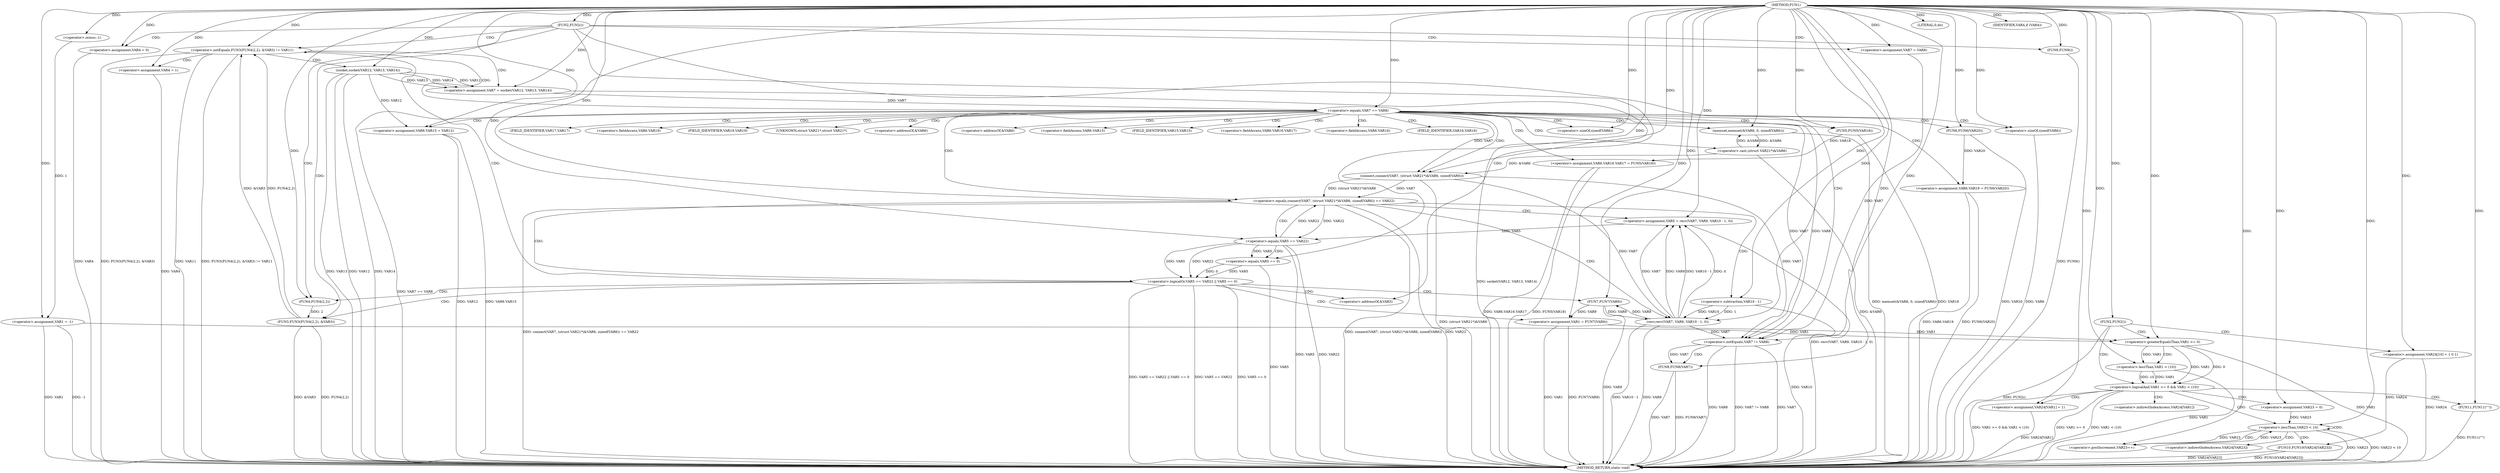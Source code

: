 digraph FUN1 {  
"1000100" [label = "(METHOD,FUN1)" ]
"1000264" [label = "(METHOD_RETURN,static void)" ]
"1000103" [label = "(<operator>.assignment,VAR1 = -1)" ]
"1000105" [label = "(<operator>.minus,-1)" ]
"1000108" [label = "(FUN2,FUN2())" ]
"1000113" [label = "(<operator>.assignment,VAR4 = 0)" ]
"1000119" [label = "(<operator>.assignment,VAR7 = VAR8)" ]
"1000126" [label = "(<operator>.notEquals,FUN3(FUN4(2,2), &VAR3) != VAR11)" ]
"1000127" [label = "(FUN3,FUN3(FUN4(2,2), &VAR3))" ]
"1000128" [label = "(FUN4,FUN4(2,2))" ]
"1000136" [label = "(<operator>.assignment,VAR4 = 1)" ]
"1000139" [label = "(<operator>.assignment,VAR7 = socket(VAR12, VAR13, VAR14))" ]
"1000141" [label = "(socket,socket(VAR12, VAR13, VAR14))" ]
"1000146" [label = "(<operator>.equals,VAR7 == VAR8)" ]
"1000151" [label = "(memset,memset(&VAR6, 0, sizeof(VAR6)))" ]
"1000155" [label = "(<operator>.sizeOf,sizeof(VAR6))" ]
"1000157" [label = "(<operator>.assignment,VAR6.VAR15 = VAR12)" ]
"1000162" [label = "(<operator>.assignment,VAR6.VAR16.VAR17 = FUN5(VAR18))" ]
"1000168" [label = "(FUN5,FUN5(VAR18))" ]
"1000170" [label = "(<operator>.assignment,VAR6.VAR19 = FUN6(VAR20))" ]
"1000174" [label = "(FUN6,FUN6(VAR20))" ]
"1000177" [label = "(<operator>.equals,connect(VAR7, (struct VAR21*)&VAR6, sizeof(VAR6)) == VAR22)" ]
"1000178" [label = "(connect,connect(VAR7, (struct VAR21*)&VAR6, sizeof(VAR6)))" ]
"1000180" [label = "(<operator>.cast,(struct VAR21*)&VAR6)" ]
"1000184" [label = "(<operator>.sizeOf,sizeof(VAR6))" ]
"1000189" [label = "(<operator>.assignment,VAR5 = recv(VAR7, VAR9, VAR10 - 1, 0))" ]
"1000191" [label = "(recv,recv(VAR7, VAR9, VAR10 - 1, 0))" ]
"1000194" [label = "(<operator>.subtraction,VAR10 - 1)" ]
"1000199" [label = "(<operator>.logicalOr,VAR5 == VAR22 || VAR5 == 0)" ]
"1000200" [label = "(<operator>.equals,VAR5 == VAR22)" ]
"1000203" [label = "(<operator>.equals,VAR5 == 0)" ]
"1000208" [label = "(<operator>.assignment,VAR1 = FUN7(VAR9))" ]
"1000210" [label = "(FUN7,FUN7(VAR9))" ]
"1000212" [label = "(LITERAL,0,do)" ]
"1000214" [label = "(<operator>.notEquals,VAR7 != VAR8)" ]
"1000218" [label = "(FUN8,FUN8(VAR7))" ]
"1000221" [label = "(IDENTIFIER,VAR4,if (VAR4))" ]
"1000223" [label = "(FUN9,FUN9())" ]
"1000225" [label = "(FUN2,FUN2())" ]
"1000230" [label = "(<operator>.assignment,VAR24[10] = { 0 })" ]
"1000233" [label = "(<operator>.logicalAnd,VAR1 >= 0 && VAR1 < (10))" ]
"1000234" [label = "(<operator>.greaterEqualsThan,VAR1 >= 0)" ]
"1000237" [label = "(<operator>.lessThan,VAR1 < (10))" ]
"1000241" [label = "(<operator>.assignment,VAR24[VAR1] = 1)" ]
"1000247" [label = "(<operator>.assignment,VAR23 = 0)" ]
"1000250" [label = "(<operator>.lessThan,VAR23 < 10)" ]
"1000253" [label = "(<operator>.postIncrement,VAR23++)" ]
"1000256" [label = "(FUN10,FUN10(VAR24[VAR23]))" ]
"1000262" [label = "(FUN11,FUN11(\"\"))" ]
"1000131" [label = "(<operator>.addressOf,&VAR3)" ]
"1000152" [label = "(<operator>.addressOf,&VAR6)" ]
"1000158" [label = "(<operator>.fieldAccess,VAR6.VAR15)" ]
"1000160" [label = "(FIELD_IDENTIFIER,VAR15,VAR15)" ]
"1000163" [label = "(<operator>.fieldAccess,VAR6.VAR16.VAR17)" ]
"1000164" [label = "(<operator>.fieldAccess,VAR6.VAR16)" ]
"1000166" [label = "(FIELD_IDENTIFIER,VAR16,VAR16)" ]
"1000167" [label = "(FIELD_IDENTIFIER,VAR17,VAR17)" ]
"1000171" [label = "(<operator>.fieldAccess,VAR6.VAR19)" ]
"1000173" [label = "(FIELD_IDENTIFIER,VAR19,VAR19)" ]
"1000181" [label = "(UNKNOWN,struct VAR21*,struct VAR21*)" ]
"1000182" [label = "(<operator>.addressOf,&VAR6)" ]
"1000242" [label = "(<operator>.indirectIndexAccess,VAR24[VAR1])" ]
"1000257" [label = "(<operator>.indirectIndexAccess,VAR24[VAR23])" ]
  "1000184" -> "1000264"  [ label = "DDG: VAR6"] 
  "1000103" -> "1000264"  [ label = "DDG: VAR1"] 
  "1000126" -> "1000264"  [ label = "DDG: FUN3(FUN4(2,2), &VAR3)"] 
  "1000230" -> "1000264"  [ label = "DDG: VAR24"] 
  "1000126" -> "1000264"  [ label = "DDG: VAR11"] 
  "1000262" -> "1000264"  [ label = "DDG: FUN11(\"\")"] 
  "1000199" -> "1000264"  [ label = "DDG: VAR5 == VAR22 || VAR5 == 0"] 
  "1000157" -> "1000264"  [ label = "DDG: VAR12"] 
  "1000180" -> "1000264"  [ label = "DDG: &VAR6"] 
  "1000177" -> "1000264"  [ label = "DDG: connect(VAR7, (struct VAR21*)&VAR6, sizeof(VAR6))"] 
  "1000162" -> "1000264"  [ label = "DDG: FUN5(VAR18)"] 
  "1000177" -> "1000264"  [ label = "DDG: VAR22"] 
  "1000126" -> "1000264"  [ label = "DDG: FUN3(FUN4(2,2), &VAR3) != VAR11"] 
  "1000141" -> "1000264"  [ label = "DDG: VAR12"] 
  "1000225" -> "1000264"  [ label = "DDG: FUN2()"] 
  "1000250" -> "1000264"  [ label = "DDG: VAR23"] 
  "1000191" -> "1000264"  [ label = "DDG: VAR10 - 1"] 
  "1000200" -> "1000264"  [ label = "DDG: VAR5"] 
  "1000223" -> "1000264"  [ label = "DDG: FUN9()"] 
  "1000233" -> "1000264"  [ label = "DDG: VAR1 < (10)"] 
  "1000208" -> "1000264"  [ label = "DDG: VAR1"] 
  "1000208" -> "1000264"  [ label = "DDG: FUN7(VAR9)"] 
  "1000151" -> "1000264"  [ label = "DDG: memset(&VAR6, 0, sizeof(VAR6))"] 
  "1000233" -> "1000264"  [ label = "DDG: VAR1 >= 0 && VAR1 < (10)"] 
  "1000168" -> "1000264"  [ label = "DDG: VAR18"] 
  "1000234" -> "1000264"  [ label = "DDG: VAR1"] 
  "1000199" -> "1000264"  [ label = "DDG: VAR5 == VAR22"] 
  "1000214" -> "1000264"  [ label = "DDG: VAR8"] 
  "1000103" -> "1000264"  [ label = "DDG: -1"] 
  "1000218" -> "1000264"  [ label = "DDG: VAR7"] 
  "1000214" -> "1000264"  [ label = "DDG: VAR7 != VAR8"] 
  "1000237" -> "1000264"  [ label = "DDG: VAR1"] 
  "1000113" -> "1000264"  [ label = "DDG: VAR4"] 
  "1000139" -> "1000264"  [ label = "DDG: socket(VAR12, VAR13, VAR14)"] 
  "1000194" -> "1000264"  [ label = "DDG: VAR10"] 
  "1000141" -> "1000264"  [ label = "DDG: VAR14"] 
  "1000157" -> "1000264"  [ label = "DDG: VAR6.VAR15"] 
  "1000189" -> "1000264"  [ label = "DDG: recv(VAR7, VAR9, VAR10 - 1, 0)"] 
  "1000178" -> "1000264"  [ label = "DDG: (struct VAR21*)&VAR6"] 
  "1000218" -> "1000264"  [ label = "DDG: FUN8(VAR7)"] 
  "1000199" -> "1000264"  [ label = "DDG: VAR5 == 0"] 
  "1000191" -> "1000264"  [ label = "DDG: VAR9"] 
  "1000210" -> "1000264"  [ label = "DDG: VAR9"] 
  "1000233" -> "1000264"  [ label = "DDG: VAR1 >= 0"] 
  "1000241" -> "1000264"  [ label = "DDG: VAR24[VAR1]"] 
  "1000170" -> "1000264"  [ label = "DDG: VAR6.VAR19"] 
  "1000141" -> "1000264"  [ label = "DDG: VAR13"] 
  "1000214" -> "1000264"  [ label = "DDG: VAR7"] 
  "1000177" -> "1000264"  [ label = "DDG: connect(VAR7, (struct VAR21*)&VAR6, sizeof(VAR6)) == VAR22"] 
  "1000256" -> "1000264"  [ label = "DDG: VAR24[VAR23]"] 
  "1000127" -> "1000264"  [ label = "DDG: FUN4(2,2)"] 
  "1000250" -> "1000264"  [ label = "DDG: VAR23 < 10"] 
  "1000256" -> "1000264"  [ label = "DDG: FUN10(VAR24[VAR23])"] 
  "1000162" -> "1000264"  [ label = "DDG: VAR6.VAR16.VAR17"] 
  "1000146" -> "1000264"  [ label = "DDG: VAR7 == VAR8"] 
  "1000170" -> "1000264"  [ label = "DDG: FUN6(VAR20)"] 
  "1000136" -> "1000264"  [ label = "DDG: VAR4"] 
  "1000174" -> "1000264"  [ label = "DDG: VAR20"] 
  "1000203" -> "1000264"  [ label = "DDG: VAR5"] 
  "1000127" -> "1000264"  [ label = "DDG: &VAR3"] 
  "1000200" -> "1000264"  [ label = "DDG: VAR22"] 
  "1000105" -> "1000103"  [ label = "DDG: 1"] 
  "1000100" -> "1000103"  [ label = "DDG: "] 
  "1000100" -> "1000105"  [ label = "DDG: "] 
  "1000100" -> "1000108"  [ label = "DDG: "] 
  "1000100" -> "1000113"  [ label = "DDG: "] 
  "1000100" -> "1000119"  [ label = "DDG: "] 
  "1000127" -> "1000126"  [ label = "DDG: FUN4(2,2)"] 
  "1000127" -> "1000126"  [ label = "DDG: &VAR3"] 
  "1000128" -> "1000127"  [ label = "DDG: 2"] 
  "1000100" -> "1000128"  [ label = "DDG: "] 
  "1000100" -> "1000126"  [ label = "DDG: "] 
  "1000100" -> "1000136"  [ label = "DDG: "] 
  "1000141" -> "1000139"  [ label = "DDG: VAR12"] 
  "1000141" -> "1000139"  [ label = "DDG: VAR13"] 
  "1000141" -> "1000139"  [ label = "DDG: VAR14"] 
  "1000100" -> "1000139"  [ label = "DDG: "] 
  "1000100" -> "1000141"  [ label = "DDG: "] 
  "1000139" -> "1000146"  [ label = "DDG: VAR7"] 
  "1000100" -> "1000146"  [ label = "DDG: "] 
  "1000180" -> "1000151"  [ label = "DDG: &VAR6"] 
  "1000100" -> "1000151"  [ label = "DDG: "] 
  "1000100" -> "1000155"  [ label = "DDG: "] 
  "1000141" -> "1000157"  [ label = "DDG: VAR12"] 
  "1000100" -> "1000157"  [ label = "DDG: "] 
  "1000168" -> "1000162"  [ label = "DDG: VAR18"] 
  "1000100" -> "1000168"  [ label = "DDG: "] 
  "1000174" -> "1000170"  [ label = "DDG: VAR20"] 
  "1000100" -> "1000174"  [ label = "DDG: "] 
  "1000178" -> "1000177"  [ label = "DDG: VAR7"] 
  "1000178" -> "1000177"  [ label = "DDG: (struct VAR21*)&VAR6"] 
  "1000146" -> "1000178"  [ label = "DDG: VAR7"] 
  "1000100" -> "1000178"  [ label = "DDG: "] 
  "1000180" -> "1000178"  [ label = "DDG: &VAR6"] 
  "1000151" -> "1000180"  [ label = "DDG: &VAR6"] 
  "1000100" -> "1000184"  [ label = "DDG: "] 
  "1000200" -> "1000177"  [ label = "DDG: VAR22"] 
  "1000100" -> "1000177"  [ label = "DDG: "] 
  "1000191" -> "1000189"  [ label = "DDG: VAR7"] 
  "1000191" -> "1000189"  [ label = "DDG: VAR9"] 
  "1000191" -> "1000189"  [ label = "DDG: VAR10 - 1"] 
  "1000191" -> "1000189"  [ label = "DDG: 0"] 
  "1000100" -> "1000189"  [ label = "DDG: "] 
  "1000178" -> "1000191"  [ label = "DDG: VAR7"] 
  "1000100" -> "1000191"  [ label = "DDG: "] 
  "1000210" -> "1000191"  [ label = "DDG: VAR9"] 
  "1000194" -> "1000191"  [ label = "DDG: VAR10"] 
  "1000194" -> "1000191"  [ label = "DDG: 1"] 
  "1000100" -> "1000194"  [ label = "DDG: "] 
  "1000200" -> "1000199"  [ label = "DDG: VAR5"] 
  "1000200" -> "1000199"  [ label = "DDG: VAR22"] 
  "1000189" -> "1000200"  [ label = "DDG: VAR5"] 
  "1000100" -> "1000200"  [ label = "DDG: "] 
  "1000177" -> "1000200"  [ label = "DDG: VAR22"] 
  "1000203" -> "1000199"  [ label = "DDG: VAR5"] 
  "1000203" -> "1000199"  [ label = "DDG: 0"] 
  "1000200" -> "1000203"  [ label = "DDG: VAR5"] 
  "1000100" -> "1000203"  [ label = "DDG: "] 
  "1000210" -> "1000208"  [ label = "DDG: VAR9"] 
  "1000100" -> "1000208"  [ label = "DDG: "] 
  "1000191" -> "1000210"  [ label = "DDG: VAR9"] 
  "1000100" -> "1000210"  [ label = "DDG: "] 
  "1000100" -> "1000212"  [ label = "DDG: "] 
  "1000178" -> "1000214"  [ label = "DDG: VAR7"] 
  "1000119" -> "1000214"  [ label = "DDG: VAR7"] 
  "1000146" -> "1000214"  [ label = "DDG: VAR7"] 
  "1000191" -> "1000214"  [ label = "DDG: VAR7"] 
  "1000100" -> "1000214"  [ label = "DDG: "] 
  "1000146" -> "1000214"  [ label = "DDG: VAR8"] 
  "1000214" -> "1000218"  [ label = "DDG: VAR7"] 
  "1000100" -> "1000218"  [ label = "DDG: "] 
  "1000100" -> "1000221"  [ label = "DDG: "] 
  "1000100" -> "1000223"  [ label = "DDG: "] 
  "1000100" -> "1000225"  [ label = "DDG: "] 
  "1000100" -> "1000230"  [ label = "DDG: "] 
  "1000234" -> "1000233"  [ label = "DDG: VAR1"] 
  "1000234" -> "1000233"  [ label = "DDG: 0"] 
  "1000208" -> "1000234"  [ label = "DDG: VAR1"] 
  "1000103" -> "1000234"  [ label = "DDG: VAR1"] 
  "1000100" -> "1000234"  [ label = "DDG: "] 
  "1000237" -> "1000233"  [ label = "DDG: VAR1"] 
  "1000237" -> "1000233"  [ label = "DDG: 10"] 
  "1000234" -> "1000237"  [ label = "DDG: VAR1"] 
  "1000100" -> "1000237"  [ label = "DDG: "] 
  "1000100" -> "1000241"  [ label = "DDG: "] 
  "1000100" -> "1000247"  [ label = "DDG: "] 
  "1000247" -> "1000250"  [ label = "DDG: VAR23"] 
  "1000253" -> "1000250"  [ label = "DDG: VAR23"] 
  "1000100" -> "1000250"  [ label = "DDG: "] 
  "1000250" -> "1000253"  [ label = "DDG: VAR23"] 
  "1000100" -> "1000253"  [ label = "DDG: "] 
  "1000230" -> "1000256"  [ label = "DDG: VAR24"] 
  "1000100" -> "1000262"  [ label = "DDG: "] 
  "1000108" -> "1000127"  [ label = "CDG: "] 
  "1000108" -> "1000128"  [ label = "CDG: "] 
  "1000108" -> "1000214"  [ label = "CDG: "] 
  "1000108" -> "1000126"  [ label = "CDG: "] 
  "1000108" -> "1000119"  [ label = "CDG: "] 
  "1000108" -> "1000131"  [ label = "CDG: "] 
  "1000108" -> "1000113"  [ label = "CDG: "] 
  "1000108" -> "1000223"  [ label = "CDG: "] 
  "1000126" -> "1000141"  [ label = "CDG: "] 
  "1000126" -> "1000139"  [ label = "CDG: "] 
  "1000126" -> "1000146"  [ label = "CDG: "] 
  "1000126" -> "1000136"  [ label = "CDG: "] 
  "1000146" -> "1000164"  [ label = "CDG: "] 
  "1000146" -> "1000174"  [ label = "CDG: "] 
  "1000146" -> "1000182"  [ label = "CDG: "] 
  "1000146" -> "1000166"  [ label = "CDG: "] 
  "1000146" -> "1000180"  [ label = "CDG: "] 
  "1000146" -> "1000157"  [ label = "CDG: "] 
  "1000146" -> "1000167"  [ label = "CDG: "] 
  "1000146" -> "1000151"  [ label = "CDG: "] 
  "1000146" -> "1000160"  [ label = "CDG: "] 
  "1000146" -> "1000152"  [ label = "CDG: "] 
  "1000146" -> "1000163"  [ label = "CDG: "] 
  "1000146" -> "1000168"  [ label = "CDG: "] 
  "1000146" -> "1000178"  [ label = "CDG: "] 
  "1000146" -> "1000173"  [ label = "CDG: "] 
  "1000146" -> "1000158"  [ label = "CDG: "] 
  "1000146" -> "1000155"  [ label = "CDG: "] 
  "1000146" -> "1000170"  [ label = "CDG: "] 
  "1000146" -> "1000171"  [ label = "CDG: "] 
  "1000146" -> "1000184"  [ label = "CDG: "] 
  "1000146" -> "1000177"  [ label = "CDG: "] 
  "1000146" -> "1000162"  [ label = "CDG: "] 
  "1000146" -> "1000181"  [ label = "CDG: "] 
  "1000177" -> "1000200"  [ label = "CDG: "] 
  "1000177" -> "1000191"  [ label = "CDG: "] 
  "1000177" -> "1000199"  [ label = "CDG: "] 
  "1000177" -> "1000194"  [ label = "CDG: "] 
  "1000177" -> "1000189"  [ label = "CDG: "] 
  "1000199" -> "1000208"  [ label = "CDG: "] 
  "1000199" -> "1000210"  [ label = "CDG: "] 
  "1000199" -> "1000127"  [ label = "CDG: "] 
  "1000199" -> "1000128"  [ label = "CDG: "] 
  "1000199" -> "1000126"  [ label = "CDG: "] 
  "1000199" -> "1000131"  [ label = "CDG: "] 
  "1000200" -> "1000203"  [ label = "CDG: "] 
  "1000214" -> "1000218"  [ label = "CDG: "] 
  "1000225" -> "1000233"  [ label = "CDG: "] 
  "1000225" -> "1000230"  [ label = "CDG: "] 
  "1000225" -> "1000234"  [ label = "CDG: "] 
  "1000233" -> "1000242"  [ label = "CDG: "] 
  "1000233" -> "1000250"  [ label = "CDG: "] 
  "1000233" -> "1000247"  [ label = "CDG: "] 
  "1000233" -> "1000262"  [ label = "CDG: "] 
  "1000233" -> "1000241"  [ label = "CDG: "] 
  "1000234" -> "1000237"  [ label = "CDG: "] 
  "1000250" -> "1000250"  [ label = "CDG: "] 
  "1000250" -> "1000253"  [ label = "CDG: "] 
  "1000250" -> "1000257"  [ label = "CDG: "] 
  "1000250" -> "1000256"  [ label = "CDG: "] 
}
